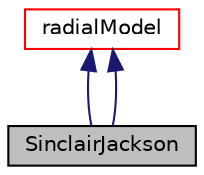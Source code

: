 digraph "SinclairJackson"
{
  bgcolor="transparent";
  edge [fontname="Helvetica",fontsize="10",labelfontname="Helvetica",labelfontsize="10"];
  node [fontname="Helvetica",fontsize="10",shape=record];
  Node2 [label="SinclairJackson",height=0.2,width=0.4,color="black", fillcolor="grey75", style="filled", fontcolor="black"];
  Node3 -> Node2 [dir="back",color="midnightblue",fontsize="10",style="solid",fontname="Helvetica"];
  Node3 [label="radialModel",height=0.2,width=0.4,color="red",URL="$a33605.html"];
  Node3 -> Node2 [dir="back",color="midnightblue",fontsize="10",style="solid",fontname="Helvetica"];
}
